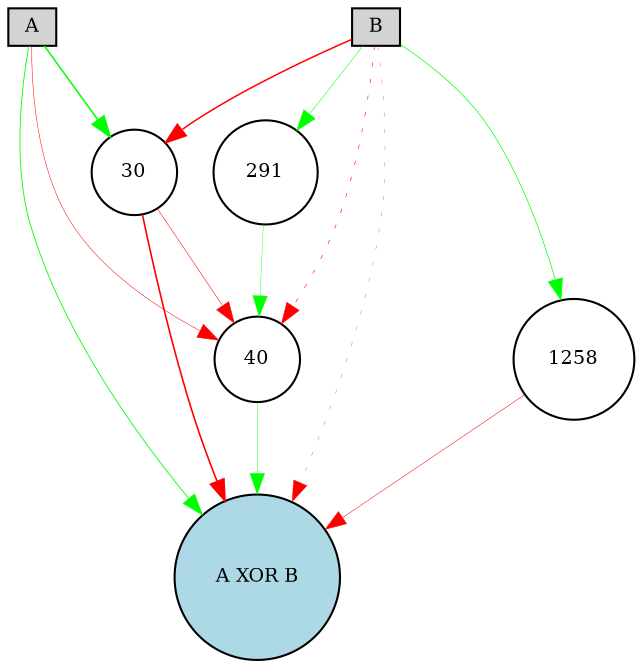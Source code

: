 digraph {
	node [fontsize=9 height=0.2 shape=circle width=0.2]
	A [fillcolor=lightgray shape=box style=filled]
	B [fillcolor=lightgray shape=box style=filled]
	"A XOR B" [fillcolor=lightblue style=filled]
	291 [fillcolor=white style=filled]
	40 [fillcolor=white style=filled]
	1258 [fillcolor=white style=filled]
	30 [fillcolor=white style=filled]
	A -> "A XOR B" [color=green penwidth=0.41339717183067237 style=solid]
	B -> "A XOR B" [color=red penwidth=0.14154855866678961 style=dotted]
	A -> 30 [color=green penwidth=0.7277929592514498 style=solid]
	30 -> "A XOR B" [color=red penwidth=0.7783034612951104 style=solid]
	B -> 40 [color=red penwidth=0.2833668748622782 style=dotted]
	40 -> "A XOR B" [color=green penwidth=0.21172546762912797 style=solid]
	B -> 30 [color=red penwidth=0.7189219166045194 style=solid]
	A -> 40 [color=red penwidth=0.24119799441468825 style=solid]
	B -> 291 [color=green penwidth=0.2544523407814486 style=solid]
	291 -> 40 [color=green penwidth=0.174037743192697 style=solid]
	30 -> 40 [color=red penwidth=0.2539114926603744 style=solid]
	B -> 1258 [color=green penwidth=0.3324280967092639 style=solid]
	1258 -> "A XOR B" [color=red penwidth=0.24217926936071918 style=solid]
}
